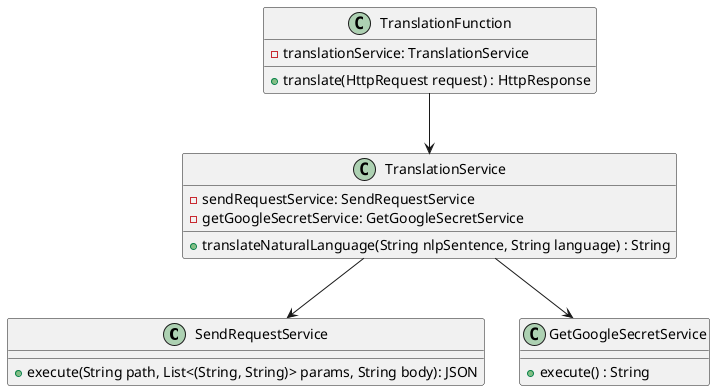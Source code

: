 @startuml API Gateway

class SendRequestService{
    +execute(String path, List<(String, String)> params, String body): JSON
}

class GetGoogleSecretService{
    +execute() : String
}

class TranslationService{
    -sendRequestService: SendRequestService
    -getGoogleSecretService: GetGoogleSecretService
    +translateNaturalLanguage(String nlpSentence, String language) : String
}

class TranslationFunction {
	-translationService: TranslationService
	+translate(HttpRequest request) : HttpResponse
}

TranslationFunction --> TranslationService
TranslationService --> GetGoogleSecretService
TranslationService --> SendRequestService

@enduml